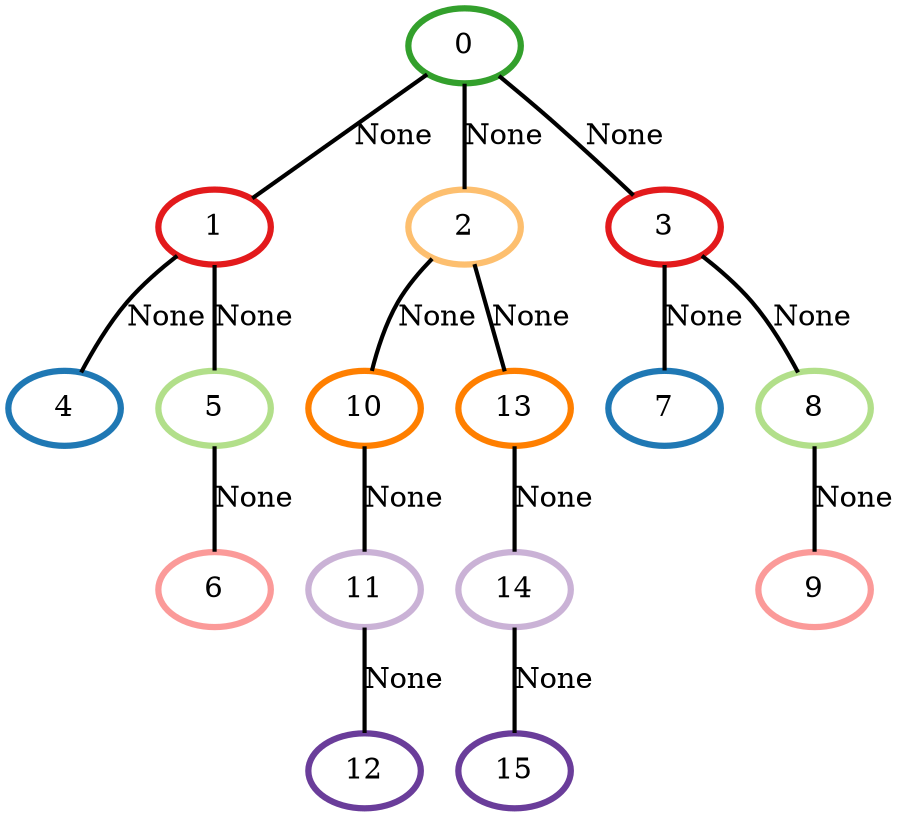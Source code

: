 graph G {
    0 [penwidth=3,label="0",color=4, colorscheme=paired12]
    1 [penwidth=3,label="1",color=6, colorscheme=paired12]
    2 [penwidth=3,label="2",color=7, colorscheme=paired12]
    3 [penwidth=3,label="3",color=6, colorscheme=paired12]
    4 [penwidth=3,label="4",color=2, colorscheme=paired12]
    5 [penwidth=3,label="5",color=3, colorscheme=paired12]
    6 [penwidth=3,label="6",color=5, colorscheme=paired12]
    7 [penwidth=3,label="7",color=2, colorscheme=paired12]
    8 [penwidth=3,label="8",color=3, colorscheme=paired12]
    9 [penwidth=3,label="9",color=5, colorscheme=paired12]
    10 [penwidth=3,label="10",color=8, colorscheme=paired12]
    11 [penwidth=3,label="11",color=9, colorscheme=paired12]
    12 [penwidth=3,label="12",color=10, colorscheme=paired12]
    13 [penwidth=3,label="13",color=8, colorscheme=paired12]
    14 [penwidth=3,label="14",color=9, colorscheme=paired12]
    15 [penwidth=3,label="15",color=10, colorscheme=paired12]

    0--1 [penwidth=2,label="None"]
    1--4 [penwidth=2,label="None"]
    1--5 [penwidth=2,label="None"]
    5--6 [penwidth=2,label="None"]
    0--2 [penwidth=2,label="None"]
    2--10 [penwidth=2,label="None"]
    2--13 [penwidth=2,label="None"]
    10--11 [penwidth=2,label="None"]
    11--12 [penwidth=2,label="None"]
    13--14 [penwidth=2,label="None"]
    14--15 [penwidth=2,label="None"]
    0--3 [penwidth=2,label="None"]
    3--7 [penwidth=2,label="None"]
    3--8 [penwidth=2,label="None"]
    8--9 [penwidth=2,label="None"]
}